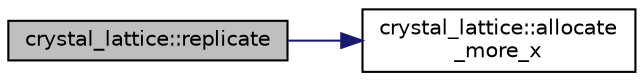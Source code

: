 digraph "crystal_lattice::replicate"
{
  edge [fontname="Helvetica",fontsize="10",labelfontname="Helvetica",labelfontsize="10"];
  node [fontname="Helvetica",fontsize="10",shape=record];
  rankdir="LR";
  Node15 [label="crystal_lattice::replicate",height=0.2,width=0.4,color="black", fillcolor="grey75", style="filled", fontcolor="black"];
  Node15 -> Node16 [color="midnightblue",fontsize="10",style="solid"];
  Node16 [label="crystal_lattice::allocate\l_more_x",height=0.2,width=0.4,color="black", fillcolor="white", style="filled",URL="$namespacecrystal__lattice.html#a1943406cbde95385437fac84197f9426",tooltip="Увеличивает массивы координат атомов и их типов. "];
}
